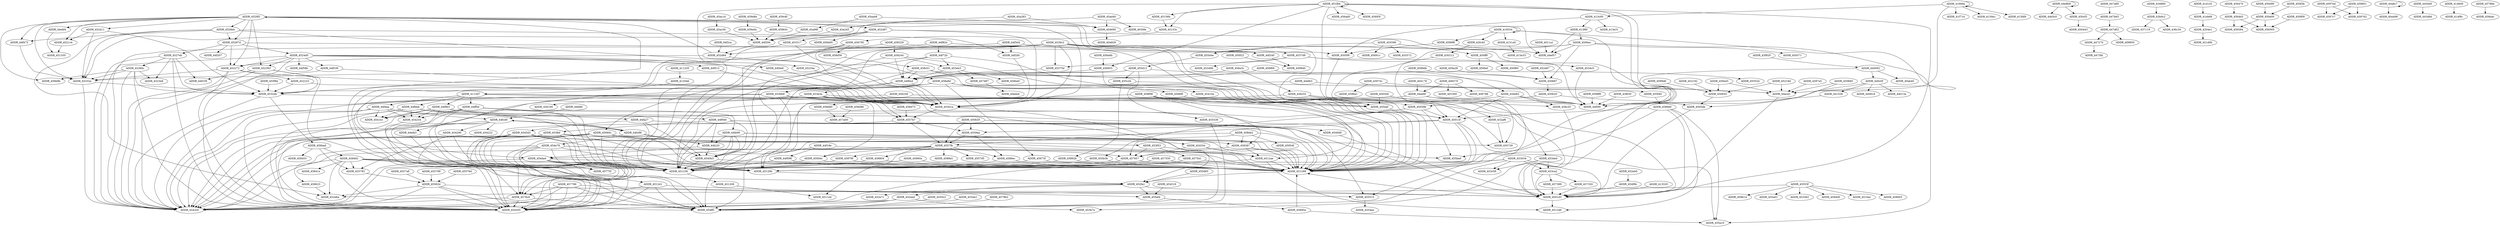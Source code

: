 DiGraph CallGraph{
ADDR_453317->ADDR_4532de
ADDR_453317->ADDR_45301a
ADDR_452272->ADDR_454305
ADDR_452272->ADDR_45332a
ADDR_452272->ADDR_4542c0
ADDR_452272->ADDR_45301a
ADDR_452272->ADDR_452223
ADDR_457320->ADDR_4501d3
ADDR_45562d->ADDR_454ff2
ADDR_45562d->ADDR_452e6a
ADDR_45562d->ADDR_454305
ADDR_45562d->ADDR_4542c0
ADDR_45562d->ADDR_455515
ADDR_44fdfd->ADDR_44fcd0
ADDR_45156b->ADDR_45153c
ADDR_4557b7->ADDR_455783
ADDR_4557b7->ADDR_4559aa
ADDR_4557b7->ADDR_4557fb
ADDR_452d84->ADDR_452272
ADDR_452d84->ADDR_4529f2
ADDR_452d84->ADDR_45301a
ADDR_4505db->ADDR_4501d3
ADDR_44fe06->ADDR_451288
ADDR_44fe06->ADDR_44fc20
ADDR_44fe06->ADDR_451236
ADDR_44fe06->ADDR_4540b3
ADDR_44fe06->ADDR_450730
ADDR_44fe06->ADDR_454da4
ADDR_4529f2->ADDR_452272
ADDR_4529f2->ADDR_452411
ADDR_4529f2->ADDR_4528eb
ADDR_4529f2->ADDR_4532de
ADDR_4529f2->ADDR_44ef57
ADDR_4529f2->ADDR_45301a
ADDR_4529f2->ADDR_45332a
ADDR_4529f2->ADDR_45287d
ADDR_4529f2->ADDR_44f473
ADDR_4529f2->ADDR_44efd4
ADDR_4529f2->ADDR_452393
ADDR_4529f2->ADDR_4505f9
ADDR_4529f2->ADDR_456b9b
ADDR_4529f2->ADDR_44f240
ADDR_4529f2->ADDR_4521c4
ADDR_4529f2->ADDR_452487
ADDR_456f69->ADDR_44f6a4
ADDR_456f69->ADDR_456e82
ADDR_450660->ADDR_4505db
ADDR_450660->ADDR_44ecd1
ADDR_45455e->ADDR_457657
ADDR_45455e->ADDR_451288
ADDR_45455e->ADDR_4512ae
ADDR_45878f->ADDR_451288
ADDR_45878f->ADDR_451236
ADDR_450b35->ADDR_4559aa
ADDR_450b35->ADDR_4557fb
ADDR_450b35->ADDR_455515
ADDR_44f098->ADDR_451288
ADDR_44f098->ADDR_451236
ADDR_45553f->ADDR_453362
ADDR_45553f->ADDR_458400
ADDR_45553f->ADDR_4510ac
ADDR_45553f->ADDR_458605
ADDR_45553f->ADDR_458614
ADDR_45553f->ADDR_452e6a
ADDR_45553f->ADDR_455a01
ADDR_44e8b9->ADDR_44b5c0
ADDR_44e8b9->ADDR_44e8b9
ADDR_44e8b9->ADDR_450cf3
ADDR_453fef->ADDR_4576c0
ADDR_453fef->ADDR_453f53
ADDR_453fef->ADDR_451288
ADDR_453fef->ADDR_45775f
ADDR_453fef->ADDR_454305
ADDR_453fef->ADDR_451236
ADDR_453fef->ADDR_4542c0
ADDR_453fef->ADDR_45129b
ADDR_447b63->ADDR_447d62
ADDR_45ad40->ADDR_44f294
ADDR_45ad40->ADDR_4030fe
ADDR_45ad40->ADDR_404690
ADDR_45673f->ADDR_451288
ADDR_45673f->ADDR_451236
ADDR_45266c->ADDR_454305
ADDR_45266c->ADDR_45332a
ADDR_45266c->ADDR_4542c0
ADDR_45266c->ADDR_4523e8
ADDR_45266c->ADDR_4532de
ADDR_45266c->ADDR_456b9b
ADDR_4536b9->ADDR_454ff2
ADDR_4536b9->ADDR_4501d3
ADDR_4536b9->ADDR_454305
ADDR_4536b9->ADDR_45301a
ADDR_4536b9->ADDR_4542c0
ADDR_4536b9->ADDR_4557b7
ADDR_45895e->ADDR_451288
ADDR_45895e->ADDR_455a10
ADDR_447d62->ADDR_447270
ADDR_447d62->ADDR_409850
ADDR_447a80->ADDR_447b63
ADDR_455596->ADDR_455d4e
ADDR_455596->ADDR_455572
ADDR_455596->ADDR_45691c
ADDR_455596->ADDR_450ff0
ADDR_456256->ADDR_456100
ADDR_456256->ADDR_455eaf
ADDR_452fa1->ADDR_4501d3
ADDR_452fa1->ADDR_455ef4
ADDR_452fa1->ADDR_452e7c
ADDR_452fa1->ADDR_452eed
ADDR_4566f6->ADDR_455eaf
ADDR_413f6f->ADDR_4506ac
ADDR_413f6f->ADDR_44ef57
ADDR_44f72b->ADDR_451236
ADDR_44f72b->ADDR_451288
ADDR_44f72b->ADDR_44f6a4
ADDR_44f72b->ADDR_453eb3
ADDR_451288->ADDR_452fa1
ADDR_455d12->ADDR_455c2b
ADDR_455d12->ADDR_455536
ADDR_455d12->ADDR_454305
ADDR_455d12->ADDR_4542c0
ADDR_455d12->ADDR_45552d
ADDR_43b9c2->ADDR_437119
ADDR_43b9c2->ADDR_436c34
ADDR_458623->ADDR_452e6a
ADDR_456587->ADDR_457657
ADDR_456587->ADDR_451288
ADDR_456587->ADDR_4512ae
ADDR_455536->ADDR_454ff2
ADDR_4505f9->ADDR_45059b
ADDR_454f9b->ADDR_4501d3
ADDR_456bad->ADDR_455783
ADDR_456bad->ADDR_458455
ADDR_456bad->ADDR_458462
ADDR_44fdaa->ADDR_4541e1
ADDR_44fdaa->ADDR_454305
ADDR_44fdaa->ADDR_44fc88
ADDR_44fdaa->ADDR_44fcd0
ADDR_44fdaa->ADDR_4542c0
ADDR_44fdaa->ADDR_454254
ADDR_4506ac->ADDR_455d4e
ADDR_4506ac->ADDR_450687
ADDR_4506ac->ADDR_44ef57
ADDR_4506ac->ADDR_450571
ADDR_4506ac->ADDR_45013f
ADDR_4506ac->ADDR_455a10
ADDR_459a45->ADDR_450655
ADDR_459a45->ADDR_44ecd1
ADDR_455ef4->ADDR_45895e
ADDR_455f40->ADDR_4589e0
ADDR_4125dd->ADDR_4113d7
ADDR_4204e1->ADDR_421d0b
ADDR_450f22->ADDR_4599d0
ADDR_453eb3->ADDR_457487
ADDR_453eb3->ADDR_456be0
ADDR_453eb3->ADDR_44f6a4
ADDR_459b5c->ADDR_44f294
ADDR_4501d3->ADDR_451246
ADDR_4501d3->ADDR_451288
ADDR_4534c5->ADDR_44f5f0
ADDR_45576d->ADDR_45562d
ADDR_4500dc->ADDR_451288
ADDR_4500dc->ADDR_451236
ADDR_458d73->ADDR_4557b7
ADDR_450e90->ADDR_450e00
ADDR_458de2->ADDR_457657
ADDR_458de2->ADDR_45129b
ADDR_458de2->ADDR_451288
ADDR_458de2->ADDR_456587
ADDR_458de2->ADDR_45954f
ADDR_450f3b->ADDR_450e00
ADDR_45ac1d->ADDR_45ac56
ADDR_452411->ADDR_4532de
ADDR_452411->ADDR_4521c4
ADDR_452411->ADDR_45332a
ADDR_4540b3->ADDR_451288
ADDR_4540b3->ADDR_451236
ADDR_44fc20->ADDR_4540b3
ADDR_44fc20->ADDR_454da4
ADDR_4537d9->ADDR_45375d
ADDR_4537d9->ADDR_453496
ADDR_4537d9->ADDR_44f5f0
ADDR_4537d9->ADDR_4534c5
ADDR_44ecd1->ADDR_4501d3
ADDR_456e3c->ADDR_456c55
ADDR_456e3c->ADDR_44f6a4
ADDR_455d65->ADDR_452fa1
ADDR_452393->ADDR_454305
ADDR_452393->ADDR_4532de
ADDR_452393->ADDR_4542c0
ADDR_452393->ADDR_44f239
ADDR_434860->ADDR_43b9c2
ADDR_458244->ADDR_451236
ADDR_458244->ADDR_451288
ADDR_458244->ADDR_44f6a4
ADDR_458244->ADDR_453eb3
ADDR_4557a8->ADDR_45562d
ADDR_4512d1->ADDR_4501d3
ADDR_4512d1->ADDR_454ff2
ADDR_4512d1->ADDR_454305
ADDR_4512d1->ADDR_4542c0
ADDR_4576c0->ADDR_454ff2
ADDR_4576c0->ADDR_454305
ADDR_4576c0->ADDR_4542c0
ADDR_4528eb->ADDR_45301a
ADDR_4528eb->ADDR_45332a
ADDR_4528eb->ADDR_45287d
ADDR_4528eb->ADDR_44f473
ADDR_4528eb->ADDR_44f2fd
ADDR_4528eb->ADDR_452e6a
ADDR_459c6f->ADDR_459b5c
ADDR_454290->ADDR_454ff2
ADDR_4113d7->ADDR_44ff5d
ADDR_4113d7->ADDR_44f9b3
ADDR_4113d7->ADDR_4500dc
ADDR_4113d7->ADDR_44fdaa
ADDR_4113d7->ADDR_44fbbb
ADDR_4113d7->ADDR_44f5f0
ADDR_44f946->ADDR_451288
ADDR_44f946->ADDR_44fc20
ADDR_44f946->ADDR_4501d3
ADDR_44f946->ADDR_4540b3
ADDR_44f946->ADDR_451236
ADDR_44f946->ADDR_4540d9
ADDR_44f946->ADDR_453fef
ADDR_455f8e->ADDR_4532de
ADDR_451209->ADDR_4511e4
ADDR_44fbbb->ADDR_44fa27
ADDR_44fbbb->ADDR_451288
ADDR_44fbbb->ADDR_4541e1
ADDR_44fbbb->ADDR_454305
ADDR_44fbbb->ADDR_451236
ADDR_44fbbb->ADDR_4542c0
ADDR_44fbbb->ADDR_454254
ADDR_453f53->ADDR_457657
ADDR_453f53->ADDR_4575d1
ADDR_453f53->ADDR_4512ae
ADDR_4550c2->ADDR_454ff2
ADDR_44f2ca->ADDR_452d84
ADDR_44f294->ADDR_452d84
ADDR_44f473->ADDR_45332a
ADDR_4597ed->ADDR_4597c7
ADDR_4597ed->ADDR_459762
ADDR_455515->ADDR_4554ea
ADDR_40a6c7->ADDR_40a6c7
ADDR_40a6c7->ADDR_40a498
ADDR_45129b->ADDR_452fa1
ADDR_406570->ADDR_401000
ADDR_406570->ADDR_44ee6f
ADDR_406570->ADDR_406788
ADDR_404690->ADDR_404826
ADDR_452487->ADDR_453317
ADDR_452487->ADDR_456b65
ADDR_452487->ADDR_44ef57
ADDR_452487->ADDR_45301a
ADDR_452487->ADDR_45332a
ADDR_452487->ADDR_44f294
ADDR_44fa27->ADDR_4545d3
ADDR_44fa27->ADDR_451288
ADDR_44fa27->ADDR_451236
ADDR_44fa27->ADDR_4540b3
ADDR_457389->ADDR_4501d3
ADDR_44f3d4->ADDR_44f2fd
ADDR_44f3d4->ADDR_44f240
ADDR_44f3d4->ADDR_452d84
ADDR_456955->ADDR_451288
ADDR_456955->ADDR_44f6a4
ADDR_458c01->ADDR_451236
ADDR_458c01->ADDR_451288
ADDR_458c01->ADDR_44f6a4
ADDR_458c01->ADDR_44f5f0
ADDR_45301a->ADDR_452fa1
ADDR_45301a->ADDR_4557b7
ADDR_458d56->ADDR_458c01
ADDR_458f98->ADDR_451288
ADDR_458f98->ADDR_4501d3
ADDR_458f98->ADDR_456587
ADDR_458f98->ADDR_451236
ADDR_458f98->ADDR_4512ae
ADDR_458f98->ADDR_45129b
ADDR_458f98->ADDR_455eaf
ADDR_459e0a->ADDR_44f294
ADDR_4527eb->ADDR_45266c
ADDR_4527eb->ADDR_44f239
ADDR_4527eb->ADDR_454305
ADDR_4527eb->ADDR_4542c0
ADDR_4527eb->ADDR_4523e8
ADDR_4527eb->ADDR_4532de
ADDR_452eb0->ADDR_454f9b
ADDR_455eaf->ADDR_45013f
ADDR_44f18e->ADDR_44f098
ADDR_44f18e->ADDR_451288
ADDR_44f18e->ADDR_451236
ADDR_454319->ADDR_455ef4
ADDR_4554e1->ADDR_454ff2
ADDR_44f9b3->ADDR_451288
ADDR_44f9b3->ADDR_4541e1
ADDR_44f9b3->ADDR_454305
ADDR_44f9b3->ADDR_451236
ADDR_44f9b3->ADDR_44f946
ADDR_44f9b3->ADDR_4542c0
ADDR_44f9b3->ADDR_454254
ADDR_456c35->ADDR_4501d3
ADDR_411220->ADDR_4125dd
ADDR_404179->ADDR_44ee6f
ADDR_4564b5->ADDR_456584
ADDR_4564b5->ADDR_456565
ADDR_455799->ADDR_45562d
ADDR_45234e->ADDR_45301a
ADDR_44f512->ADDR_45301a
ADDR_413320->ADDR_4501d3
ADDR_4557fb->ADDR_4511e4
ADDR_4557fb->ADDR_455ba0
ADDR_4557fb->ADDR_4588d1
ADDR_4557fb->ADDR_458623
ADDR_4557fb->ADDR_4588ec
ADDR_4557fb->ADDR_4500dc
ADDR_4557fb->ADDR_4557d5
ADDR_4557fb->ADDR_45878f
ADDR_4557fb->ADDR_458804
ADDR_456e82->ADDR_45013f
ADDR_456e82->ADDR_458d80
ADDR_456e82->ADDR_44f5f0
ADDR_456e82->ADDR_456c35
ADDR_453ded->ADDR_453ca2
ADDR_453ded->ADDR_453b7a
ADDR_453ded->ADDR_453c09
ADDR_454e78->ADDR_4576c0
ADDR_454e78->ADDR_457657
ADDR_454e78->ADDR_451288
ADDR_454e78->ADDR_45775f
ADDR_454e78->ADDR_451236
ADDR_454e78->ADDR_454305
ADDR_454e78->ADDR_4542c0
ADDR_454e78->ADDR_45129b
ADDR_450f09->ADDR_456565
ADDR_4599db->ADDR_450687
ADDR_450687->ADDR_450620
ADDR_44ff5d->ADDR_451288
ADDR_44ff5d->ADDR_4541e1
ADDR_44ff5d->ADDR_454305
ADDR_44ff5d->ADDR_451236
ADDR_44ff5d->ADDR_44fe06
ADDR_44ff5d->ADDR_4542c0
ADDR_44ff5d->ADDR_454254
ADDR_450cf3->ADDR_456443
ADDR_41666a->ADDR_44ecd1
ADDR_41666a->ADDR_41666a
ADDR_41666a->ADDR_413c00
ADDR_41666a->ADDR_41f71d
ADDR_41666a->ADDR_4159a1
ADDR_41666a->ADDR_415fd9
ADDR_447270->ADDR_4473fd
ADDR_453034->ADDR_454ff2
ADDR_453034->ADDR_453ca2
ADDR_453034->ADDR_4501d3
ADDR_453034->ADDR_454305
ADDR_453034->ADDR_4542c0
ADDR_453034->ADDR_453c09
ADDR_44efd4->ADDR_451350
ADDR_45013f->ADDR_4559aa
ADDR_45013f->ADDR_451288
ADDR_45013f->ADDR_4557fb
ADDR_45013f->ADDR_455515
ADDR_45013f->ADDR_455a10
ADDR_44f2fd->ADDR_45301a
ADDR_42fc40->ADDR_430212
ADDR_455d4e->ADDR_455d12
ADDR_459d8d->ADDR_459e0a
ADDR_45153c->ADDR_456795
ADDR_4151a0->ADDR_415e33
ADDR_4539c2->ADDR_454ff2
ADDR_4539c2->ADDR_451288
ADDR_4539c2->ADDR_4537d9
ADDR_4539c2->ADDR_4501d3
ADDR_4539c2->ADDR_45375d
ADDR_4539c2->ADDR_454305
ADDR_4539c2->ADDR_45301a
ADDR_4539c2->ADDR_4536b9
ADDR_4539c2->ADDR_4542c0
ADDR_4539c2->ADDR_455eaf
ADDR_430212->ADDR_432af6
ADDR_4524d0->ADDR_452272
ADDR_4524d0->ADDR_454305
ADDR_4524d0->ADDR_45301a
ADDR_4524d0->ADDR_44f58b
ADDR_4524d0->ADDR_44f539
ADDR_4524d0->ADDR_4542c0
ADDR_4524d0->ADDR_45234e
ADDR_4524d0->ADDR_452393
ADDR_4524d0->ADDR_44f512
ADDR_4524d0->ADDR_44f4e6
ADDR_457550->ADDR_45129b
ADDR_457550->ADDR_451288
ADDR_451fb4->ADDR_45153c
ADDR_451fb4->ADDR_451288
ADDR_451fb4->ADDR_455ba0
ADDR_451fb4->ADDR_456ad0
ADDR_451fb4->ADDR_456955
ADDR_451fb4->ADDR_4501d3
ADDR_451fb4->ADDR_451236
ADDR_451fb4->ADDR_451fb4
ADDR_451fb4->ADDR_45156b
ADDR_451fb4->ADDR_45693f
ADDR_451fb4->ADDR_455eaf
ADDR_413c00->ADDR_4505f9
ADDR_413c00->ADDR_413f6f
ADDR_413c00->ADDR_413e31
ADDR_41eb68->ADDR_4204e1
ADDR_458d80->ADDR_457a00
ADDR_458a8d->ADDR_451288
ADDR_458a8d->ADDR_45673f
ADDR_458a8d->ADDR_45410a
ADDR_458a8d->ADDR_4540b3
ADDR_458a8d->ADDR_45660c
ADDR_458a8d->ADDR_454da4
ADDR_458a8d->ADDR_4566f6
ADDR_4598f6->ADDR_44f5f0
ADDR_443d40->ADDR_443d8d
ADDR_45960a->ADDR_451288
ADDR_45960a->ADDR_451236
ADDR_440c0f->ADDR_440816
ADDR_440c0f->ADDR_441556
ADDR_440c0f->ADDR_44f5f0
ADDR_440c0f->ADDR_44013a
ADDR_414b00->ADDR_414f8c
ADDR_452eed->ADDR_454ff2
ADDR_452eed->ADDR_454305
ADDR_452eed->ADDR_453b7a
ADDR_452eed->ADDR_4542c0
ADDR_458462->ADDR_454ff2
ADDR_458462->ADDR_451288
ADDR_458462->ADDR_454305
ADDR_458462->ADDR_451236
ADDR_458462->ADDR_455783
ADDR_458462->ADDR_4542c0
ADDR_458462->ADDR_45841e
ADDR_458462->ADDR_452e6a
ADDR_458462->ADDR_452fa1
ADDR_457487->ADDR_44eee4
ADDR_44f4e6->ADDR_45301a
ADDR_459851->ADDR_4597c7
ADDR_459851->ADDR_459762
ADDR_451236->ADDR_451209
ADDR_45660c->ADDR_4576c0
ADDR_45660c->ADDR_451288
ADDR_45660c->ADDR_45775f
ADDR_45660c->ADDR_451236
ADDR_45660c->ADDR_456587
ADDR_45660c->ADDR_454305
ADDR_45660c->ADDR_4542c0
ADDR_45660c->ADDR_45129b
ADDR_44fc88->ADDR_44fcd0
ADDR_44fc88->ADDR_4540b3
ADDR_44fc88->ADDR_44fc20
ADDR_44fc88->ADDR_454e78
ADDR_45332a->ADDR_4532de
ADDR_45332a->ADDR_4542c0
ADDR_44fcd0->ADDR_454ff2
ADDR_44fcd0->ADDR_454305
ADDR_44fcd0->ADDR_44fc88
ADDR_44fcd0->ADDR_4542c0
ADDR_44fcd0->ADDR_454222
ADDR_44fcd0->ADDR_454290
ADDR_456470->ADDR_4564b5
ADDR_4589e0->ADDR_45013f
ADDR_4589e0->ADDR_4501d3
ADDR_4589e0->ADDR_451288
ADDR_4589e0->ADDR_455a10
ADDR_4589e0->ADDR_451246
ADDR_454254->ADDR_454ff2
ADDR_4532de->ADDR_456bad
ADDR_4532de->ADDR_45301a
ADDR_4532de->ADDR_4542c0
ADDR_44efa3->ADDR_4512d1
ADDR_45a98f->ADDR_44f294
ADDR_456a6b->ADDR_456955
ADDR_457786->ADDR_454ff2
ADDR_457786->ADDR_4576c0
ADDR_457786->ADDR_455ef4
ADDR_457786->ADDR_454305
ADDR_457786->ADDR_4542c0
ADDR_45892b->ADDR_451288
ADDR_45892b->ADDR_451236
ADDR_455c2b->ADDR_45892b
ADDR_455c2b->ADDR_455f40
ADDR_456304->ADDR_450730
ADDR_456304->ADDR_455eaf
ADDR_456c55->ADDR_45013f
ADDR_456c55->ADDR_458d80
ADDR_456c55->ADDR_456c35
ADDR_459741->ADDR_4596a1
ADDR_459741->ADDR_44ecd1
ADDR_43f630->ADDR_44f5f0
ADDR_450e00->ADDR_456584
ADDR_450e00->ADDR_456565
ADDR_458329->ADDR_458244
ADDR_458329->ADDR_451288
ADDR_458329->ADDR_451236
ADDR_44f539->ADDR_45301a
ADDR_44f539->ADDR_45332a
ADDR_454da4->ADDR_4576c0
ADDR_454da4->ADDR_451288
ADDR_454da4->ADDR_45775f
ADDR_454da4->ADDR_451236
ADDR_454da4->ADDR_454305
ADDR_454da4->ADDR_4542c0
ADDR_454da4->ADDR_45129b
ADDR_440092->ADDR_440c0f
ADDR_440092->ADDR_44f5f0
ADDR_440092->ADDR_40ab40
ADDR_4579b2->ADDR_454ff2
ADDR_45059b->ADDR_45013f
ADDR_45059b->ADDR_455ba0
ADDR_45059b->ADDR_455b3b
ADDR_457657->ADDR_45129b
ADDR_457657->ADDR_451288
ADDR_457657->ADDR_451236
ADDR_41d1c0->ADDR_41eb68
ADDR_45a283->ADDR_45a245
ADDR_45a283->ADDR_404690
ADDR_4588ec->ADDR_451288
ADDR_4588ec->ADDR_451236
ADDR_458804->ADDR_451288
ADDR_458804->ADDR_451236
ADDR_45287d->ADDR_44f207
ADDR_45287d->ADDR_452272
ADDR_45287d->ADDR_44f240
ADDR_45287d->ADDR_4524d0
ADDR_45287d->ADDR_4527eb
ADDR_450620->ADDR_45059b
ADDR_450620->ADDR_4505db
ADDR_4575d1->ADDR_45129b
ADDR_4575d1->ADDR_451288
ADDR_4597a5->ADDR_44ecd1
ADDR_4512ae->ADDR_451246
ADDR_4512ae->ADDR_45129b
ADDR_4512ae->ADDR_451288
ADDR_44efb3->ADDR_44efa3
ADDR_44efb3->ADDR_44ecd1
ADDR_45a245->ADDR_44f294
ADDR_4521c4->ADDR_451350
ADDR_452223->ADDR_4532de
ADDR_452223->ADDR_45301a
ADDR_43f920->ADDR_440092
ADDR_419554->ADDR_4151a0
ADDR_419554->ADDR_4599f8
ADDR_419554->ADDR_44ecd1
ADDR_419554->ADDR_419554
ADDR_419554->ADDR_42fc40
ADDR_419554->ADDR_44f5f0
ADDR_44f6a4->ADDR_453e3a
ADDR_44f6a4->ADDR_45301a
ADDR_44f6a4->ADDR_4536b9
ADDR_453ca2->ADDR_4501d3
ADDR_453ca2->ADDR_457389
ADDR_453ca2->ADDR_457320
ADDR_45ac56->ADDR_44f294
ADDR_4579bb->ADDR_458dac
ADDR_450ff0->ADDR_450fa0
ADDR_450ff0->ADDR_450f60
ADDR_4545d3->ADDR_4576c0
ADDR_4545d3->ADDR_451288
ADDR_4545d3->ADDR_45775f
ADDR_4545d3->ADDR_451236
ADDR_4545d3->ADDR_454305
ADDR_4545d3->ADDR_4542c0
ADDR_4545d3->ADDR_45129b
ADDR_4545d3->ADDR_45455e
ADDR_459a28->ADDR_450687
ADDR_441556->ADDR_44f5f0
ADDR_4540d9->ADDR_4501d3
ADDR_453e3a->ADDR_453ded
ADDR_453e3a->ADDR_454ff2
ADDR_453e3a->ADDR_454305
ADDR_453e3a->ADDR_45301a
ADDR_453e3a->ADDR_4542c0
ADDR_453e3a->ADDR_4557b7
ADDR_44f240->ADDR_4599d0
ADDR_455b3b->ADDR_451288
ADDR_455b3b->ADDR_451236
ADDR_4599d6->ADDR_450655
ADDR_452d67->ADDR_450687
ADDR_458d96->ADDR_457a00
ADDR_4599f8->ADDR_4505f9
ADDR_4599f8->ADDR_44ef57
ADDR_455783->ADDR_45562d
ADDR_456795->ADDR_458d56
ADDR_456795->ADDR_4540b3
ADDR_456795->ADDR_458a8d
ADDR_45aab8->ADDR_45a98f
ADDR_45aab8->ADDR_404690
ADDR_45375d->ADDR_44f6a4
ADDR_432af6->ADDR_450730
ADDR_452192->ADDR_450655
ADDR_450655->ADDR_4505db
ADDR_45219d->ADDR_450655
ADDR_45219d->ADDR_44ecd1
ADDR_4559aa->ADDR_4588ec
ADDR_4559aa->ADDR_4557fb
ADDR_44ee6f->ADDR_451236
ADDR_44ee6f->ADDR_451288
ADDR_44ee6f->ADDR_450730
ADDR_44ee6f->ADDR_44f5f0
ADDR_44f82e->ADDR_44f72b
ADDR_44f82e->ADDR_451288
ADDR_44f82e->ADDR_451236
ADDR_4011a1->ADDR_44ef57
}
